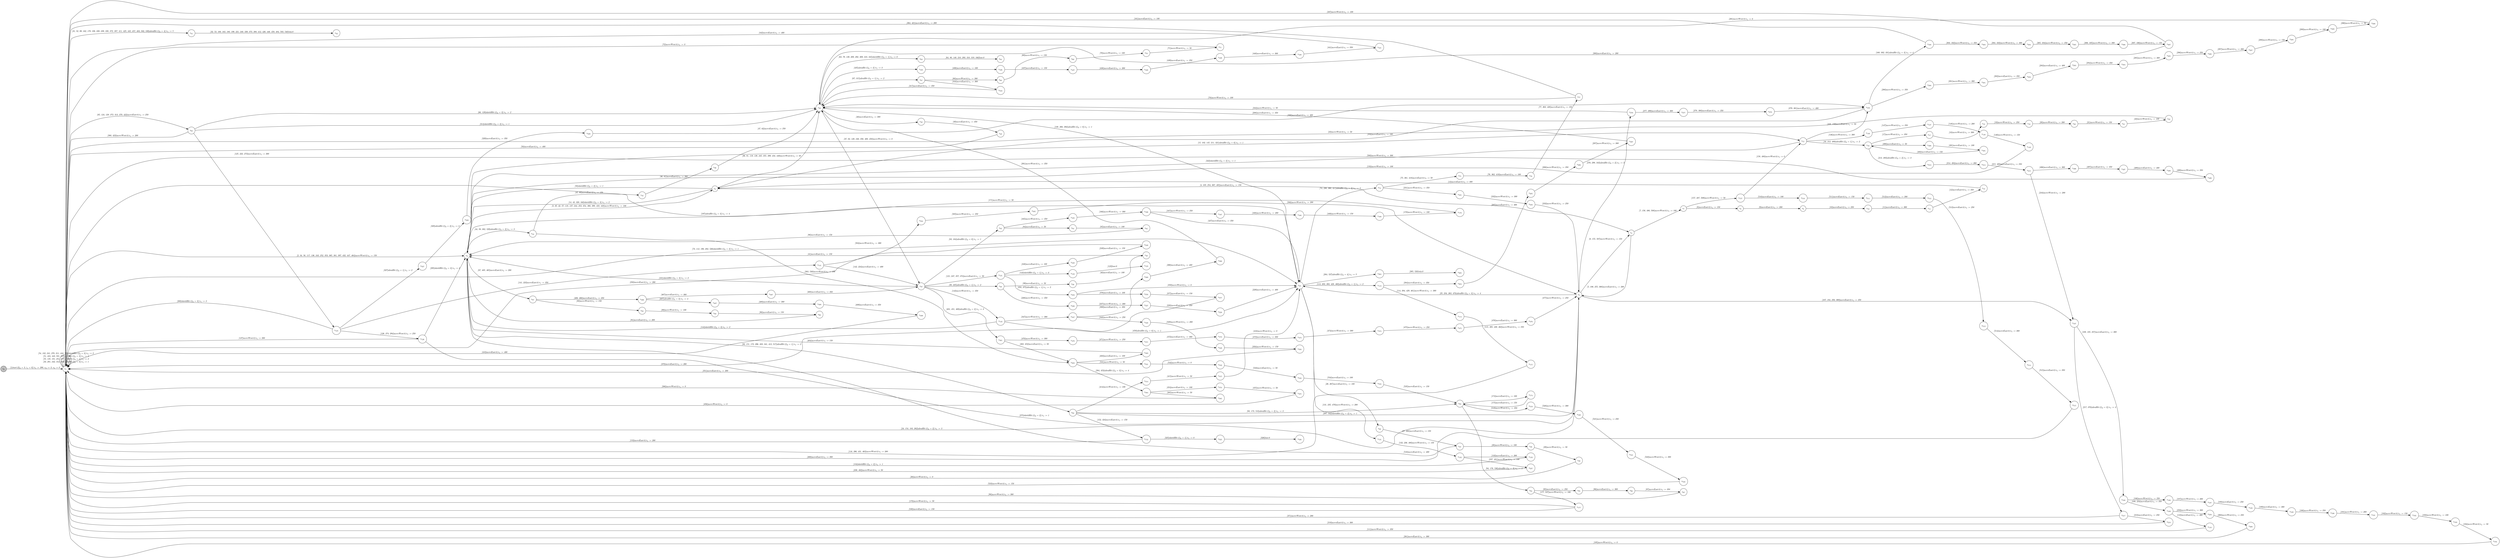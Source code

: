 digraph EFSM{
  graph [rankdir="LR", fontname="Latin Modern Math"];
  node [color="black", fillcolor="white", shape="circle", style="filled", fontname="Latin Modern Math"];
  edge [fontname="Latin Modern Math"];

  s0[fillcolor="gray", label=<s<sub>0</sub>>];
  s1[label=<s<sub>1</sub>>];
  s2[label=<s<sub>2</sub>>];
  s3[label=<s<sub>3</sub>>];
  s4[label=<s<sub>4</sub>>];
  s5[label=<s<sub>5</sub>>];
  s7[label=<s<sub>7</sub>>];
  s8[label=<s<sub>8</sub>>];
  s9[label=<s<sub>9</sub>>];
  s10[label=<s<sub>10</sub>>];
  s11[label=<s<sub>11</sub>>];
  s12[label=<s<sub>12</sub>>];
  s15[label=<s<sub>15</sub>>];
  s16[label=<s<sub>16</sub>>];
  s17[label=<s<sub>17</sub>>];
  s18[label=<s<sub>18</sub>>];
  s19[label=<s<sub>19</sub>>];
  s20[label=<s<sub>20</sub>>];
  s21[label=<s<sub>21</sub>>];
  s22[label=<s<sub>22</sub>>];
  s25[label=<s<sub>25</sub>>];
  s26[label=<s<sub>26</sub>>];
  s27[label=<s<sub>27</sub>>];
  s28[label=<s<sub>28</sub>>];
  s29[label=<s<sub>29</sub>>];
  s31[label=<s<sub>31</sub>>];
  s32[label=<s<sub>32</sub>>];
  s36[label=<s<sub>36</sub>>];
  s37[label=<s<sub>37</sub>>];
  s38[label=<s<sub>38</sub>>];
  s39[label=<s<sub>39</sub>>];
  s40[label=<s<sub>40</sub>>];
  s44[label=<s<sub>44</sub>>];
  s45[label=<s<sub>45</sub>>];
  s46[label=<s<sub>46</sub>>];
  s48[label=<s<sub>48</sub>>];
  s49[label=<s<sub>49</sub>>];
  s63[label=<s<sub>63</sub>>];
  s64[label=<s<sub>64</sub>>];
  s65[label=<s<sub>65</sub>>];
  s67[label=<s<sub>67</sub>>];
  s68[label=<s<sub>68</sub>>];
  s69[label=<s<sub>69</sub>>];
  s70[label=<s<sub>70</sub>>];
  s71[label=<s<sub>71</sub>>];
  s74[label=<s<sub>74</sub>>];
  s75[label=<s<sub>75</sub>>];
  s76[label=<s<sub>76</sub>>];
  s77[label=<s<sub>77</sub>>];
  s83[label=<s<sub>83</sub>>];
  s84[label=<s<sub>84</sub>>];
  s85[label=<s<sub>85</sub>>];
  s87[label=<s<sub>87</sub>>];
  s88[label=<s<sub>88</sub>>];
  s89[label=<s<sub>89</sub>>];
  s90[label=<s<sub>90</sub>>];
  s92[label=<s<sub>92</sub>>];
  s93[label=<s<sub>93</sub>>];
  s94[label=<s<sub>94</sub>>];
  s95[label=<s<sub>95</sub>>];
  s96[label=<s<sub>96</sub>>];
  s97[label=<s<sub>97</sub>>];
  s103[label=<s<sub>103</sub>>];
  s107[label=<s<sub>107</sub>>];
  s108[label=<s<sub>108</sub>>];
  s109[label=<s<sub>109</sub>>];
  s110[label=<s<sub>110</sub>>];
  s113[label=<s<sub>113</sub>>];
  s114[label=<s<sub>114</sub>>];
  s115[label=<s<sub>115</sub>>];
  s121[label=<s<sub>121</sub>>];
  s122[label=<s<sub>122</sub>>];
  s123[label=<s<sub>123</sub>>];
  s125[label=<s<sub>125</sub>>];
  s126[label=<s<sub>126</sub>>];
  s131[label=<s<sub>131</sub>>];
  s132[label=<s<sub>132</sub>>];
  s133[label=<s<sub>133</sub>>];
  s141[label=<s<sub>141</sub>>];
  s143[label=<s<sub>143</sub>>];
  s146[label=<s<sub>146</sub>>];
  s147[label=<s<sub>147</sub>>];
  s148[label=<s<sub>148</sub>>];
  s149[label=<s<sub>149</sub>>];
  s152[label=<s<sub>152</sub>>];
  s157[label=<s<sub>157</sub>>];
  s160[label=<s<sub>160</sub>>];
  s165[label=<s<sub>165</sub>>];
  s166[label=<s<sub>166</sub>>];
  s167[label=<s<sub>167</sub>>];
  s168[label=<s<sub>168</sub>>];
  s169[label=<s<sub>169</sub>>];
  s170[label=<s<sub>170</sub>>];
  s174[label=<s<sub>174</sub>>];
  s177[label=<s<sub>177</sub>>];
  s186[label=<s<sub>186</sub>>];
  s187[label=<s<sub>187</sub>>];
  s188[label=<s<sub>188</sub>>];
  s189[label=<s<sub>189</sub>>];
  s190[label=<s<sub>190</sub>>];
  s191[label=<s<sub>191</sub>>];
  s192[label=<s<sub>192</sub>>];
  s193[label=<s<sub>193</sub>>];
  s194[label=<s<sub>194</sub>>];
  s204[label=<s<sub>204</sub>>];
  s205[label=<s<sub>205</sub>>];
  s206[label=<s<sub>206</sub>>];
  s207[label=<s<sub>207</sub>>];
  s213[label=<s<sub>213</sub>>];
  s214[label=<s<sub>214</sub>>];
  s215[label=<s<sub>215</sub>>];
  s217[label=<s<sub>217</sub>>];
  s218[label=<s<sub>218</sub>>];
  s226[label=<s<sub>226</sub>>];
  s227[label=<s<sub>227</sub>>];
  s228[label=<s<sub>228</sub>>];
  s231[label=<s<sub>231</sub>>];
  s232[label=<s<sub>232</sub>>];
  s237[label=<s<sub>237</sub>>];
  s248[label=<s<sub>248</sub>>];
  s249[label=<s<sub>249</sub>>];
  s259[label=<s<sub>259</sub>>];
  s260[label=<s<sub>260</sub>>];
  s264[label=<s<sub>264</sub>>];
  s265[label=<s<sub>265</sub>>];
  s276[label=<s<sub>276</sub>>];
  s277[label=<s<sub>277</sub>>];
  s278[label=<s<sub>278</sub>>];
  s280[label=<s<sub>280</sub>>];
  s281[label=<s<sub>281</sub>>];
  s282[label=<s<sub>282</sub>>];
  s283[label=<s<sub>283</sub>>];
  s284[label=<s<sub>284</sub>>];
  s285[label=<s<sub>285</sub>>];
  s286[label=<s<sub>286</sub>>];
  s287[label=<s<sub>287</sub>>];
  s288[label=<s<sub>288</sub>>];
  s289[label=<s<sub>289</sub>>];
  s290[label=<s<sub>290</sub>>];
  s303[label=<s<sub>303</sub>>];
  s304[label=<s<sub>304</sub>>];
  s305[label=<s<sub>305</sub>>];
  s306[label=<s<sub>306</sub>>];
  s307[label=<s<sub>307</sub>>];
  s316[label=<s<sub>316</sub>>];
  s325[label=<s<sub>325</sub>>];
  s326[label=<s<sub>326</sub>>];
  s327[label=<s<sub>327</sub>>];
  s328[label=<s<sub>328</sub>>];
  s329[label=<s<sub>329</sub>>];
  s347[label=<s<sub>347</sub>>];
  s348[label=<s<sub>348</sub>>];
  s349[label=<s<sub>349</sub>>];
  s350[label=<s<sub>350</sub>>];
  s358[label=<s<sub>358</sub>>];
  s376[label=<s<sub>376</sub>>];
  s377[label=<s<sub>377</sub>>];
  s383[label=<s<sub>383</sub>>];
  s384[label=<s<sub>384</sub>>];
  s385[label=<s<sub>385</sub>>];
  s389[label=<s<sub>389</sub>>];
  s390[label=<s<sub>390</sub>>];
  s401[label=<s<sub>401</sub>>];
  s403[label=<s<sub>403</sub>>];
  s406[label=<s<sub>406</sub>>];
  s407[label=<s<sub>407</sub>>];
  s408[label=<s<sub>408</sub>>];
  s409[label=<s<sub>409</sub>>];
  s414[label=<s<sub>414</sub>>];
  s415[label=<s<sub>415</sub>>];
  s435[label=<s<sub>435</sub>>];
  s436[label=<s<sub>436</sub>>];
  s437[label=<s<sub>437</sub>>];
  s438[label=<s<sub>438</sub>>];
  s439[label=<s<sub>439</sub>>];
  s440[label=<s<sub>440</sub>>];
  s441[label=<s<sub>441</sub>>];
  s454[label=<s<sub>454</sub>>];
  s455[label=<s<sub>455</sub>>];
  s467[label=<s<sub>467</sub>>];
  s470[label=<s<sub>470</sub>>];
  s471[label=<s<sub>471</sub>>];
  s472[label=<s<sub>472</sub>>];
  s473[label=<s<sub>473</sub>>];
  s474[label=<s<sub>474</sub>>];
  s475[label=<s<sub>475</sub>>];
  s476[label=<s<sub>476</sub>>];
  s490[label=<s<sub>490</sub>>];
  s491[label=<s<sub>491</sub>>];
  s496[label=<s<sub>496</sub>>];
  s497[label=<s<sub>497</sub>>];
  s498[label=<s<sub>498</sub>>];
  s499[label=<s<sub>499</sub>>];
  s504[label=<s<sub>504</sub>>];
  s505[label=<s<sub>505</sub>>];
  s510[label=<s<sub>510</sub>>];
  s511[label=<s<sub>511</sub>>];
  s512[label=<s<sub>512</sub>>];
  s513[label=<s<sub>513</sub>>];
  s514[label=<s<sub>514</sub>>];
  s515[label=<s<sub>515</sub>>];
  s519[label=<s<sub>519</sub>>];
  s520[label=<s<sub>520</sub>>];
  s521[label=<s<sub>521</sub>>];
  s522[label=<s<sub>522</sub>>];
  s531[label=<s<sub>531</sub>>];
  s532[label=<s<sub>532</sub>>];
  s533[label=<s<sub>533</sub>>];
  s534[label=<s<sub>534</sub>>];

  s0->s1[label=<<i> [1]start:2&#91;i<sub>0</sub> = 3, i<sub>1</sub> = 0&#93;/o<sub>1</sub> := 200, o<sub>2</sub> := 3, o<sub>3</sub> := 0</i>>];
  s7->s8[label=<<i> [8]moveEast:0/o<sub>1</sub> := 150</i>>];
  s8->s9[label=<<i> [9]moveEast:0/o<sub>1</sub> := 200</i>>];
  s9->s10[label=<<i> [10]moveEast:0/o<sub>1</sub> := 250</i>>];
  s10->s11[label=<<i> [11]moveEast:0/o<sub>1</sub> := 300</i>>];
  s11->s12[label=<<i> [12]moveEast:0/o<sub>1</sub> := 350</i>>];
  s12->s3[label=<<i> [13]moveEast:0/o<sub>1</sub> := 400</i>>];
  s16->s17[label=<<i> [17]moveWest:0/o<sub>1</sub> := 350</i>>];
  s17->s18[label=<<i> [18]moveWest:0/o<sub>1</sub> := 300</i>>];
  s18->s19[label=<<i> [19]moveWest:0/o<sub>1</sub> := 250</i>>];
  s19->s20[label=<<i> [20]moveWest:0/o<sub>1</sub> := 200</i>>];
  s20->s21[label=<<i> [21]moveWest:0/o<sub>1</sub> := 150</i>>];
  s21->s22[label=<<i> [22]moveWest:0/o<sub>1</sub> := 100</i>>];
  s22->s1[label=<<i> [23]moveWest:0/o<sub>1</sub> := 50</i>>];
  s25->s26[label=<<i> [26, 267]moveEast:0/o<sub>1</sub> := 100</i>>];
  s26->s27[label=<<i> [27, 268]moveEast:0/o<sub>1</sub> := 150</i>>];
  s27->s28[label=<<i> [28]moveWest:0/o<sub>1</sub> := 100</i>>];
  s28->s29[label=<<i> [29]moveWest:0/o<sub>1</sub> := 50</i>>];
  s29->s1[label=<<i> [30]moveWest:0/o<sub>1</sub> := 0</i>>];
  s37->s38[label=<<i> [38, 225]alienHit:1&#91;i<sub>0</sub> = 1&#93;/o<sub>1</sub> := 2</i>>];
  s38->s39[label=<<i> [39]moveEast:0/o<sub>1</sub> := 50</i>>];
  s39->s40[label=<<i> [40]moveEast:0/o<sub>1</sub> := 100</i>>];
  s40->s2[label=<<i> [41]moveEast:0/o<sub>1</sub> := 150</i>>];
  s44->s45[label=<<i> [45, 60]moveEast:0/o<sub>1</sub> := 150</i>>];
  s45->s46[label=<<i> [46, 61]moveEast:0/o<sub>1</sub> := 200</i>>];
  s46->s36[label=<<i> [47, 62]moveEast:0/o<sub>1</sub> := 250</i>>];
  s36->s48[label=<<i> [48]moveEast:0/o<sub>1</sub> := 300</i>>];
  s48->s49[label=<<i> [49]moveEast:0/o<sub>1</sub> := 350</i>>];
  s49->s1[label=<<i> [50]moveEast:0/o<sub>1</sub> := 400</i>>];
  s3->s2[label=<<i> [58]shieldHit:1&#91;i<sub>0</sub> = 2&#93;/o<sub>1</sub> := 1</i>>];
  s2->s44[label=<<i> [44, 59, 382, 529]alienHit:1&#91;i<sub>0</sub> = 2&#93;/o<sub>1</sub> := 3</i>>];
  s65->s36[label=<<i> [66, 129]shieldHit:1&#91;i<sub>0</sub> = 3&#93;/o<sub>1</sub> := 2</i>>];
  s36->s67[label=<<i> [67, 315]alienHit:1&#91;i<sub>0</sub> = 1&#93;/o<sub>1</sub> := 2</i>>];
  s67->s68[label=<<i> [68]moveWest:0/o<sub>1</sub> := 200</i>>];
  s68->s69[label=<<i> [69]moveWest:0/o<sub>1</sub> := 150</i>>];
  s69->s70[label=<<i> [70]moveWest:0/o<sub>1</sub> := 100</i>>];
  s70->s71[label=<<i> [71]moveWest:0/o<sub>1</sub> := 50</i>>];
  s71->s1[label=<<i> [72]moveWest:0/o<sub>1</sub> := 0</i>>];
  s77->s36[label=<<i> [78]moveWest:0/o<sub>1</sub> := 100</i>>];
  s37->s83[label=<<i> [83, 164]alienHit:1&#91;i<sub>0</sub> = 0&#93;/o<sub>1</sub> := 1</i>>];
  s83->s84[label=<<i> [84]moveEast:0/o<sub>1</sub> := 50</i>>];
  s84->s85[label=<<i> [85]moveEast:0/o<sub>1</sub> := 100</i>>];
  s85->s2[label=<<i> [86]moveEast:0/o<sub>1</sub> := 150</i>>];
  s87->s88[label=<<i> [88]moveWest:0/o<sub>1</sub> := 150</i>>];
  s88->s89[label=<<i> [89]moveWest:0/o<sub>1</sub> := 100</i>>];
  s89->s90[label=<<i> [90]moveEast:0/o<sub>1</sub> := 150</i>>];
  s90->s2[label=<<i> [91]moveEast:0/o<sub>1</sub> := 200</i>>];
  s94->s95[label=<<i> [95]moveEast:0/o<sub>1</sub> := 250</i>>];
  s95->s96[label=<<i> [96]moveEast:0/o<sub>1</sub> := 300</i>>];
  s96->s97[label=<<i> [97]moveEast:0/o<sub>1</sub> := 350</i>>];
  s97->s1[label=<<i> [98]moveWest:0/o<sub>1</sub> := 300</i>>];
  s37->s2[label=<<i> [101]shieldHit:1&#91;i<sub>0</sub> = 3&#93;/o<sub>1</sub> := 2</i>>];
  s15->s103[label=<<i> [103, 159]moveEast:0/o<sub>1</sub> := 50</i>>];
  s103->s3[label=<<i> [104]moveEast:0/o<sub>1</sub> := 100</i>>];
  s108->s109[label=<<i> [109, 258]moveEast:0/o<sub>1</sub> := 350</i>>];
  s109->s110[label=<<i> [110]moveEast:0/o<sub>1</sub> := 400</i>>];
  s110->s1[label=<<i> [111]moveWest:0/o<sub>1</sub> := 350</i>>];
  s37->s121[label=<<i> [121, 247, 357, 374]moveEast:0/o<sub>1</sub> := 50</i>>];
  s121->s122[label=<<i> [122]shieldHit:1&#91;i<sub>0</sub> = 1&#93;/o<sub>1</sub> := 0</i>>];
  s122->s123[label=<<i> [123]lose:0</i>>];
  s126->s1[label=<<i> [127]moveWest:0/o<sub>1</sub> := 200</i>>];
  s132->s133[label=<<i> [133]moveEast:0/o<sub>1</sub> := 200</i>>];
  s133->s1[label=<<i> [134]shieldHit:1&#91;i<sub>0</sub> = 2&#93;/o<sub>1</sub> := 1</i>>];
  s125->s141[label=<<i> [141, 223]moveEast:0/o<sub>1</sub> := 350</i>>];
  s141->s37[label=<<i> [142, 224]moveEast:0/o<sub>1</sub> := 400</i>>];
  s37->s143[label=<<i> [143]moveWest:0/o<sub>1</sub> := 350</i>>];
  s143->s2[label=<<i> [144]shieldHit:1&#91;i<sub>0</sub> = 3&#93;/o<sub>1</sub> := 2</i>>];
  s2->s15[label=<<i> [15, 102, 145, 211, 321]alienHit:1&#91;i<sub>0</sub> = 0&#93;/o<sub>1</sub> := 1</i>>];
  s15->s146[label=<<i> [146]moveWest:0/o<sub>1</sub> := 300</i>>];
  s146->s147[label=<<i> [147]moveWest:0/o<sub>1</sub> := 250</i>>];
  s147->s148[label=<<i> [148]moveWest:0/o<sub>1</sub> := 200</i>>];
  s148->s149[label=<<i> [149]moveWest:0/o<sub>1</sub> := 150</i>>];
  s149->s2[label=<<i> [150]moveWest:0/o<sub>1</sub> := 100</i>>];
  s92->s152[label=<<i> [152, 324]moveEast:0/o<sub>1</sub> := 150</i>>];
  s152->s1[label=<<i> [153]moveEast:0/o<sub>1</sub> := 200</i>>];
  s1->s5[label=<<i> [24, 154, 183, 262]alienHit:1&#91;i<sub>0</sub> = 2&#93;/o<sub>1</sub> := 3</i>>];
  s5->s4[label=<<i> [6, 155, 507]moveWest:0/o<sub>1</sub> := 150</i>>];
  s4->s7[label=<<i> [7, 156, 486, 508]moveWest:0/o<sub>1</sub> := 100</i>>];
  s160->s1[label=<<i> [161]moveEast:0/o<sub>1</sub> := 100</i>>];
  s83->s165[label=<<i> [165]moveWest:0/o<sub>1</sub> := 350</i>>];
  s165->s166[label=<<i> [166]moveWest:0/o<sub>1</sub> := 300</i>>];
  s166->s167[label=<<i> [167]moveWest:0/o<sub>1</sub> := 250</i>>];
  s167->s168[label=<<i> [168]moveWest:0/o<sub>1</sub> := 200</i>>];
  s168->s169[label=<<i> [169]moveWest:0/o<sub>1</sub> := 150</i>>];
  s169->s170[label=<<i> [170]moveWest:0/o<sub>1</sub> := 100</i>>];
  s170->s2[label=<<i> [171]moveWest:0/o<sub>1</sub> := 50</i>>];
  s92->s93[label=<<i> [93, 173, 518]alienHit:1&#91;i<sub>0</sub> = 2&#93;/o<sub>1</sub> := 3</i>>];
  s93->s174[label=<<i> [174]moveEast:0/o<sub>1</sub> := 100</i>>];
  s174->s93[label=<<i> [175]moveEast:0/o<sub>1</sub> := 150</i>>];
  s93->s94[label=<<i> [94, 176, 536]alienHit:1&#91;i<sub>0</sub> = 3&#93;/o<sub>1</sub> := 4</i>>];
  s94->s177[label=<<i> [177, 537]moveWest:0/o<sub>1</sub> := 100</i>>];
  s177->s1[label=<<i> [178]moveWest:0/o<sub>1</sub> := 50</i>>];
  s108->s186[label=<<i> [186]moveWest:0/o<sub>1</sub> := 250</i>>];
  s186->s187[label=<<i> [187]moveWest:0/o<sub>1</sub> := 200</i>>];
  s187->s188[label=<<i> [188]moveEast:0/o<sub>1</sub> := 250</i>>];
  s188->s189[label=<<i> [189]moveEast:0/o<sub>1</sub> := 300</i>>];
  s189->s190[label=<<i> [190]moveWest:0/o<sub>1</sub> := 250</i>>];
  s190->s191[label=<<i> [191]moveWest:0/o<sub>1</sub> := 200</i>>];
  s191->s192[label=<<i> [192]moveWest:0/o<sub>1</sub> := 150</i>>];
  s192->s193[label=<<i> [193]moveWest:0/o<sub>1</sub> := 100</i>>];
  s193->s194[label=<<i> [194]moveWest:0/o<sub>1</sub> := 50</i>>];
  s194->s1[label=<<i> [195]moveWest:0/o<sub>1</sub> := 0</i>>];
  s1->s25[label=<<i> [73, 112, 196, 202, 526]shieldHit:1&#91;i<sub>0</sub> = 2&#93;/o<sub>1</sub> := 1</i>>];
  s25->s1[label=<<i> [197]alienHit:1&#91;i<sub>0</sub> = 3&#93;/o<sub>1</sub> := 4</i>>];
  s125->s1[label=<<i> [200]shieldHit:1&#91;i<sub>0</sub> = 3&#93;/o<sub>1</sub> := 2</i>>];
  s1->s1[label=<<i> [33, 201, 242, 312, 352]alienHit:1&#91;i<sub>0</sub> = 0&#93;/o<sub>1</sub> := 1</i>>];
  s113->s204[label=<<i> [204]moveEast:0/o<sub>1</sub> := 350</i>>];
  s204->s205[label=<<i> [205]moveEast:0/o<sub>1</sub> := 400</i>>];
  s205->s206[label=<<i> [206]moveWest:0/o<sub>1</sub> := 350</i>>];
  s206->s207[label=<<i> [207]moveWest:0/o<sub>1</sub> := 300</i>>];
  s207->s36[label=<<i> [208]moveEast:0/o<sub>1</sub> := 350</i>>];
  s15->s16[label=<<i> [16, 212, 489]alienHit:1&#91;i<sub>0</sub> = 1&#93;/o<sub>1</sub> := 2</i>>];
  s16->s213[label=<<i> [213, 493]alienHit:1&#91;i<sub>0</sub> = 2&#93;/o<sub>1</sub> := 3</i>>];
  s213->s214[label=<<i> [214, 494]moveEast:0/o<sub>1</sub> := 200</i>>];
  s214->s215[label=<<i> [215, 495]moveEast:0/o<sub>1</sub> := 250</i>>];
  s215->s107[label=<<i> [216]moveWest:0/o<sub>1</sub> := 200</i>>];
  s107->s217[label=<<i> [217, 370]alienHit:1&#91;i<sub>0</sub> = 3&#93;/o<sub>1</sub> := 4</i>>];
  s217->s218[label=<<i> [218]moveEast:0/o<sub>1</sub> := 250</i>>];
  s218->s1[label=<<i> [219]moveEast:0/o<sub>1</sub> := 300</i>>];
  s65->s125[label=<<i> [125, 222, 273]moveEast:0/o<sub>1</sub> := 300</i>>];
  s38->s226[label=<<i> [226]moveWest:0/o<sub>1</sub> := 350</i>>];
  s226->s227[label=<<i> [227]moveWest:0/o<sub>1</sub> := 300</i>>];
  s227->s228[label=<<i> [228]moveEast:0/o<sub>1</sub> := 350</i>>];
  s228->s25[label=<<i> [229]moveEast:0/o<sub>1</sub> := 400</i>>];
  s74->s231[label=<<i> [231]moveWest:0/o<sub>1</sub> := 350</i>>];
  s231->s232[label=<<i> [232]moveWest:0/o<sub>1</sub> := 300</i>>];
  s232->s5[label=<<i> [233]moveWest:0/o<sub>1</sub> := 250</i>>];
  s5->s25[label=<<i> [25, 234, 263, 478]alienHit:1&#91;i<sub>0</sub> = 3&#93;/o<sub>1</sub> := 4</i>>];
  s25->s131[label=<<i> [131, 235, 479]moveWest:0/o<sub>1</sub> := 200</i>>];
  s131->s132[label=<<i> [132, 236, 480]moveWest:0/o<sub>1</sub> := 150</i>>];
  s132->s237[label=<<i> [237, 481]moveWest:0/o<sub>1</sub> := 100</i>>];
  s237->s1[label=<<i> [238, 482]moveWest:0/o<sub>1</sub> := 50</i>>];
  s121->s248[label=<<i> [248]moveEast:0/o<sub>1</sub> := 100</i>>];
  s248->s249[label=<<i> [249]moveEast:0/o<sub>1</sub> := 150</i>>];
  s249->s1[label=<<i> [250]moveEast:0/o<sub>1</sub> := 200</i>>];
  s1->s1[label=<<i> [55, 135, 181, 251, 271]alienHit:1&#91;i<sub>0</sub> = 1&#93;/o<sub>1</sub> := 2</i>>];
  s5->s107[label=<<i> [107, 184, 256, 369]moveEast:0/o<sub>1</sub> := 250</i>>];
  s107->s108[label=<<i> [108, 185, 257]moveEast:0/o<sub>1</sub> := 300</i>>];
  s109->s259[label=<<i> [259]moveWest:0/o<sub>1</sub> := 300</i>>];
  s259->s260[label=<<i> [260]moveWest:0/o<sub>1</sub> := 250</i>>];
  s260->s1[label=<<i> [261]moveEast:0/o<sub>1</sub> := 300</i>>];
  s25->s264[label=<<i> [264, 527]alienHit:1&#91;i<sub>0</sub> = 4&#93;/o<sub>1</sub> := 5</i>>];
  s264->s265[label=<<i> [265, 528]win:0</i>>];
  s27->s1[label=<<i> [269]moveEast:0/o<sub>1</sub> := 200</i>>];
  s126->s5[label=<<i> [275]shieldHit:1&#91;i<sub>0</sub> = 2&#93;/o<sub>1</sub> := 1</i>>];
  s5->s276[label=<<i> [276, 298, 343]alienHit:1&#91;i<sub>0</sub> = 2&#93;/o<sub>1</sub> := 3</i>>];
  s276->s277[label=<<i> [277, 299]moveEast:0/o<sub>1</sub> := 300</i>>];
  s277->s278[label=<<i> [278, 300]moveEast:0/o<sub>1</sub> := 350</i>>];
  s103->s280[label=<<i> [280]moveWest:0/o<sub>1</sub> := 350</i>>];
  s280->s281[label=<<i> [281]moveWest:0/o<sub>1</sub> := 300</i>>];
  s281->s282[label=<<i> [282]moveEast:0/o<sub>1</sub> := 350</i>>];
  s282->s283[label=<<i> [283]moveEast:0/o<sub>1</sub> := 400</i>>];
  s283->s284[label=<<i> [284]moveWest:0/o<sub>1</sub> := 350</i>>];
  s284->s285[label=<<i> [285]moveWest:0/o<sub>1</sub> := 300</i>>];
  s285->s286[label=<<i> [286]moveWest:0/o<sub>1</sub> := 250</i>>];
  s286->s287[label=<<i> [287]moveWest:0/o<sub>1</sub> := 200</i>>];
  s287->s288[label=<<i> [288]moveWest:0/o<sub>1</sub> := 150</i>>];
  s288->s289[label=<<i> [289]moveWest:0/o<sub>1</sub> := 100</i>>];
  s289->s290[label=<<i> [290]moveWest:0/o<sub>1</sub> := 50</i>>];
  s290->s36[label=<<i> [291]moveWest:0/o<sub>1</sub> := 0</i>>];
  s125->s126[label=<<i> [126, 274, 294]moveWest:0/o<sub>1</sub> := 250</i>>];
  s126->s2[label=<<i> [295]shieldHit:1&#91;i<sub>0</sub> = 3&#93;/o<sub>1</sub> := 2</i>>];
  s92->s5[label=<<i> [297, 342]shieldHit:1&#91;i<sub>0</sub> = 2&#93;/o<sub>1</sub> := 1</i>>];
  s278->s103[label=<<i> [279, 301]moveEast:0/o<sub>1</sub> := 400</i>>];
  s103->s160[label=<<i> [160, 302, 331]alienHit:1&#91;i<sub>0</sub> = 3&#93;/o<sub>1</sub> := 4</i>>];
  s160->s303[label=<<i> [303, 332]moveWest:0/o<sub>1</sub> := 350</i>>];
  s303->s304[label=<<i> [304, 333]moveWest:0/o<sub>1</sub> := 300</i>>];
  s304->s305[label=<<i> [305, 334]moveWest:0/o<sub>1</sub> := 250</i>>];
  s305->s306[label=<<i> [306, 335]moveWest:0/o<sub>1</sub> := 200</i>>];
  s306->s307[label=<<i> [307, 336]moveWest:0/o<sub>1</sub> := 150</i>>];
  s307->s36[label=<<i> [308]moveEast:0/o<sub>1</sub> := 200</i>>];
  s65->s36[label=<<i> [314]shieldHit:1&#91;i<sub>0</sub> = 2&#93;/o<sub>1</sub> := 1</i>>];
  s67->s316[label=<<i> [316]moveEast:0/o<sub>1</sub> := 300</i>>];
  s316->s36[label=<<i> [317]moveEast:0/o<sub>1</sub> := 350</i>>];
  s36->s63[label=<<i> [63, 79, 139, 209, 292, 309, 318, 345]shieldHit:1&#91;i<sub>0</sub> = 1&#93;/o<sub>1</sub> := 0</i>>];
  s63->s64[label=<<i> [64, 80, 140, 210, 293, 310, 319, 346]lose:0</i>>];
  s15->s2[label=<<i> [322]shieldHit:1&#91;i<sub>0</sub> = 2&#93;/o<sub>1</sub> := 1</i>>];
  s2->s92[label=<<i> [92, 151, 172, 296, 323, 341, 413, 517]alienHit:1&#91;i<sub>0</sub> = 1&#93;/o<sub>1</sub> := 2</i>>];
  s152->s325[label=<<i> [325]shieldHit:1&#91;i<sub>0</sub> = 1&#93;/o<sub>1</sub> := 0</i>>];
  s325->s326[label=<<i> [326]lose:0</i>>];
  s125->s327[label=<<i> [327]alienHit:1&#91;i<sub>0</sub> = 1&#93;/o<sub>1</sub> := 2</i>>];
  s327->s328[label=<<i> [328]alienHit:1&#91;i<sub>0</sub> = 2&#93;/o<sub>1</sub> := 3</i>>];
  s328->s329[label=<<i> [329]moveEast:0/o<sub>1</sub> := 350</i>>];
  s329->s103[label=<<i> [330]moveEast:0/o<sub>1</sub> := 400</i>>];
  s307->s1[label=<<i> [337]moveWest:0/o<sub>1</sub> := 100</i>>];
  s3->s2[label=<<i> [14, 43, 320, 340]shieldHit:1&#91;i<sub>0</sub> = 3&#93;/o<sub>1</sub> := 2</i>>];
  s276->s36[label=<<i> [344]moveWest:0/o<sub>1</sub> := 50</i>>];
  s143->s347[label=<<i> [347]moveWest:0/o<sub>1</sub> := 300</i>>];
  s347->s348[label=<<i> [348]moveWest:0/o<sub>1</sub> := 250</i>>];
  s348->s349[label=<<i> [349]moveWest:0/o<sub>1</sub> := 200</i>>];
  s349->s350[label=<<i> [350]moveWest:0/o<sub>1</sub> := 150</i>>];
  s350->s1[label=<<i> [351]moveEast:0/o<sub>1</sub> := 200</i>>];
  s3->s36[label=<<i> [36, 81, 119, 138, 245, 355, 399, 434, 449]moveWest:0/o<sub>1</sub> := 50</i>>];
  s121->s358[label=<<i> [358, 375]alienHit:1&#91;i<sub>0</sub> = 1&#93;/o<sub>1</sub> := 2</i>>];
  s358->s25[label=<<i> [359]moveWest:0/o<sub>1</sub> := 0</i>>];
  s25->s74[label=<<i> [74, 230, 360, 417]alienHit:1&#91;i<sub>0</sub> = 2&#93;/o<sub>1</sub> := 3</i>>];
  s74->s75[label=<<i> [75, 361, 418]moveEast:0/o<sub>1</sub> := 50</i>>];
  s75->s76[label=<<i> [76, 362, 419]moveEast:0/o<sub>1</sub> := 100</i>>];
  s76->s77[label=<<i> [77, 363, 420]moveEast:0/o<sub>1</sub> := 150</i>>];
  s77->s1[label=<<i> [364, 421]moveEast:0/o<sub>1</sub> := 200</i>>];
  s3->s4[label=<<i> [4, 105, 254, 367, 485]moveEast:0/o<sub>1</sub> := 150</i>>];
  s4->s5[label=<<i> [5, 106, 255, 368]moveEast:0/o<sub>1</sub> := 200</i>>];
  s217->s1[label=<<i> [371]moveWest:0/o<sub>1</sub> := 200</i>>];
  s358->s376[label=<<i> [376]moveEast:0/o<sub>1</sub> := 100</i>>];
  s376->s377[label=<<i> [377]moveEast:0/o<sub>1</sub> := 150</i>>];
  s377->s1[label=<<i> [378]moveEast:0/o<sub>1</sub> := 200</i>>];
  s1->s2[label=<<i> [2, 34, 56, 117, 136, 243, 252, 353, 365, 381, 397, 432, 447, 464]moveWest:0/o<sub>1</sub> := 150</i>>];
  s44->s383[label=<<i> [383, 530]moveWest:0/o<sub>1</sub> := 100</i>>];
  s383->s384[label=<<i> [384, 453]alienHit:1&#91;i<sub>0</sub> = 3&#93;/o<sub>1</sub> := 4</i>>];
  s384->s385[label=<<i> [385]moveWest:0/o<sub>1</sub> := 50</i>>];
  s385->s1[label=<<i> [386]moveWest:0/o<sub>1</sub> := 0</i>>];
  s347->s389[label=<<i> [389]moveEast:0/o<sub>1</sub> := 350</i>>];
  s389->s390[label=<<i> [390]moveEast:0/o<sub>1</sub> := 400</i>>];
  s390->s36[label=<<i> [391]moveWest:0/o<sub>1</sub> := 350</i>>];
  s36->s25[label=<<i> [130, 266, 392]alienHit:1&#91;i<sub>0</sub> = 0&#93;/o<sub>1</sub> := 1</i>>];
  s36->s37[label=<<i> [37, 82, 120, 246, 356, 400, 450]moveWest:0/o<sub>1</sub> := 0</i>>];
  s401->s383[label=<<i> [402, 452]moveEast:0/o<sub>1</sub> := 50</i>>];
  s383->s403[label=<<i> [403]moveEast:0/o<sub>1</sub> := 100</i>>];
  s403->s2[label=<<i> [404]moveEast:0/o<sub>1</sub> := 150</i>>];
  s87->s406[label=<<i> [406, 466]moveEast:0/o<sub>1</sub> := 250</i>>];
  s406->s407[label=<<i> [407]alienHit:1&#91;i<sub>0</sub> = 3&#93;/o<sub>1</sub> := 4</i>>];
  s407->s408[label=<<i> [408]moveEast:0/o<sub>1</sub> := 300</i>>];
  s408->s409[label=<<i> [409]moveEast:0/o<sub>1</sub> := 350</i>>];
  s409->s1[label=<<i> [410]moveEast:0/o<sub>1</sub> := 400</i>>];
  s92->s414[label=<<i> [414]moveWest:0/o<sub>1</sub> := 100</i>>];
  s414->s415[label=<<i> [415]moveWest:0/o<sub>1</sub> := 50</i>>];
  s415->s25[label=<<i> [416]moveWest:0/o<sub>1</sub> := 0</i>>];
  s1->s65[label=<<i> [65, 124, 128, 272, 313, 379, 422]moveEast:0/o<sub>1</sub> := 250</i>>];
  s65->s1[label=<<i> [380, 423]moveWest:0/o<sub>1</sub> := 200</i>>];
  s1->s1[label=<<i> [51, 424, 443, 501, 525]alienHit:1&#91;i<sub>0</sub> = 3&#93;/o<sub>1</sub> := 4</i>>];
  s166->s25[label=<<i> [427]moveEast:0/o<sub>1</sub> := 350</i>>];
  s25->s113[label=<<i> [113, 203, 393, 428, 460]alienHit:1&#91;i<sub>0</sub> = 1&#93;/o<sub>1</sub> := 2</i>>];
  s113->s114[label=<<i> [114, 394, 429, 461]moveWest:0/o<sub>1</sub> := 300</i>>];
  s114->s115[label=<<i> [115, 395, 430, 462]moveWest:0/o<sub>1</sub> := 250</i>>];
  s115->s1[label=<<i> [116, 396, 431, 463]moveWest:0/o<sub>1</sub> := 200</i>>];
  s2->s3[label=<<i> [3, 35, 42, 57, 118, 137, 244, 253, 354, 366, 398, 433, 448]moveWest:0/o<sub>1</sub> := 100</i>>];
  s36->s435[label=<<i> [435]alienHit:1&#91;i<sub>0</sub> = 2&#93;/o<sub>1</sub> := 3</i>>];
  s435->s436[label=<<i> [436]moveEast:0/o<sub>1</sub> := 100</i>>];
  s436->s437[label=<<i> [437]moveEast:0/o<sub>1</sub> := 150</i>>];
  s437->s438[label=<<i> [438]moveEast:0/o<sub>1</sub> := 200</i>>];
  s438->s439[label=<<i> [439]moveEast:0/o<sub>1</sub> := 250</i>>];
  s439->s440[label=<<i> [440]moveEast:0/o<sub>1</sub> := 300</i>>];
  s440->s441[label=<<i> [441]moveEast:0/o<sub>1</sub> := 350</i>>];
  s441->s1[label=<<i> [442]moveEast:0/o<sub>1</sub> := 400</i>>];
  s1->s1[label=<<i> [54, 182, 241, 270, 311, 444, 524]shieldHit:1&#91;i<sub>0</sub> = 3&#93;/o<sub>1</sub> := 2</i>>];
  s37->s401[label=<<i> [401, 451, 469]alienHit:1&#91;i<sub>0</sub> = 2&#93;/o<sub>1</sub> := 3</i>>];
  s384->s454[label=<<i> [454]moveEast:0/o<sub>1</sub> := 100</i>>];
  s454->s455[label=<<i> [455]moveWest:0/o<sub>1</sub> := 50</i>>];
  s455->s1[label=<<i> [456]moveWest:0/o<sub>1</sub> := 0</i>>];
  s143->s25[label=<<i> [459]alienHit:1&#91;i<sub>0</sub> = 0&#93;/o<sub>1</sub> := 1</i>>];
  s2->s87[label=<<i> [87, 405, 465]moveEast:0/o<sub>1</sub> := 200</i>>];
  s406->s467[label=<<i> [467]moveEast:0/o<sub>1</sub> := 300</i>>];
  s467->s37[label=<<i> [468]moveEast:0/o<sub>1</sub> := 350</i>>];
  s401->s470[label=<<i> [470]moveWest:0/o<sub>1</sub> := 300</i>>];
  s470->s471[label=<<i> [471]moveWest:0/o<sub>1</sub> := 250</i>>];
  s471->s472[label=<<i> [472]moveEast:0/o<sub>1</sub> := 300</i>>];
  s472->s473[label=<<i> [473]moveEast:0/o<sub>1</sub> := 350</i>>];
  s473->s474[label=<<i> [474]moveWest:0/o<sub>1</sub> := 300</i>>];
  s474->s475[label=<<i> [475]moveWest:0/o<sub>1</sub> := 250</i>>];
  s475->s476[label=<<i> [476]moveEast:0/o<sub>1</sub> := 300</i>>];
  s476->s5[label=<<i> [477]moveWest:0/o<sub>1</sub> := 250</i>>];
  s7->s157[label=<<i> [157, 487, 509]moveWest:0/o<sub>1</sub> := 50</i>>];
  s157->s15[label=<<i> [158, 488]moveWest:0/o<sub>1</sub> := 0</i>>];
  s16->s490[label=<<i> [490]moveEast:0/o<sub>1</sub> := 50</i>>];
  s490->s491[label=<<i> [491]moveEast:0/o<sub>1</sub> := 100</i>>];
  s491->s16[label=<<i> [492]moveEast:0/o<sub>1</sub> := 150</i>>];
  s215->s496[label=<<i> [496]moveEast:0/o<sub>1</sub> := 300</i>>];
  s496->s497[label=<<i> [497]moveEast:0/o<sub>1</sub> := 350</i>>];
  s497->s498[label=<<i> [498]moveEast:0/o<sub>1</sub> := 400</i>>];
  s498->s499[label=<<i> [499]moveWest:0/o<sub>1</sub> := 350</i>>];
  s499->s1[label=<<i> [500]moveWest:0/o<sub>1</sub> := 300</i>>];
  s1->s31[label=<<i> [31, 52, 99, 162, 179, 198, 220, 239, 338, 372, 387, 411, 425, 445, 457, 483, 502, 539]alienHit:1&#91;i<sub>0</sub> = 4&#93;/o<sub>1</sub> := 5</i>>];
  s31->s32[label=<<i> [32, 53, 100, 163, 180, 199, 221, 240, 339, 373, 388, 412, 426, 446, 458, 484, 503, 540]win:0</i>>];
  s141->s504[label=<<i> [504]moveWest:0/o<sub>1</sub> := 300</i>>];
  s504->s505[label=<<i> [505]moveWest:0/o<sub>1</sub> := 250</i>>];
  s505->s5[label=<<i> [506]moveWest:0/o<sub>1</sub> := 200</i>>];
  s157->s510[label=<<i> [510]moveEast:0/o<sub>1</sub> := 100</i>>];
  s510->s511[label=<<i> [511]moveEast:0/o<sub>1</sub> := 150</i>>];
  s511->s512[label=<<i> [512]moveEast:0/o<sub>1</sub> := 200</i>>];
  s512->s513[label=<<i> [513]moveEast:0/o<sub>1</sub> := 250</i>>];
  s513->s514[label=<<i> [514]moveEast:0/o<sub>1</sub> := 300</i>>];
  s514->s515[label=<<i> [515]moveEast:0/o<sub>1</sub> := 350</i>>];
  s515->s2[label=<<i> [516]moveEast:0/o<sub>1</sub> := 400</i>>];
  s93->s519[label=<<i> [519]moveWest:0/o<sub>1</sub> := 350</i>>];
  s519->s520[label=<<i> [520]moveWest:0/o<sub>1</sub> := 300</i>>];
  s520->s521[label=<<i> [521]moveWest:0/o<sub>1</sub> := 250</i>>];
  s521->s522[label=<<i> [522]moveWest:0/o<sub>1</sub> := 200</i>>];
  s522->s1[label=<<i> [523]moveWest:0/o<sub>1</sub> := 150</i>>];
  s383->s531[label=<<i> [531]moveWest:0/o<sub>1</sub> := 50</i>>];
  s531->s532[label=<<i> [532]moveWest:0/o<sub>1</sub> := 0</i>>];
  s532->s533[label=<<i> [533]moveEast:0/o<sub>1</sub> := 50</i>>];
  s533->s534[label=<<i> [534]moveEast:0/o<sub>1</sub> := 100</i>>];
  s534->s93[label=<<i> [535]moveEast:0/o<sub>1</sub> := 150</i>>];
  s177->s1[label=<<i> [538]moveEast:0/o<sub>1</sub> := 150</i>>];
}